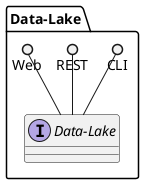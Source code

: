 @startuml

package "Data-Lake" {
    interface "Data-Lake" {

    }
    CLI ()-- "Data-Lake"
    REST ()-- "Data-Lake"
    Web ()-- "Data-Lake"

}


@enduml
